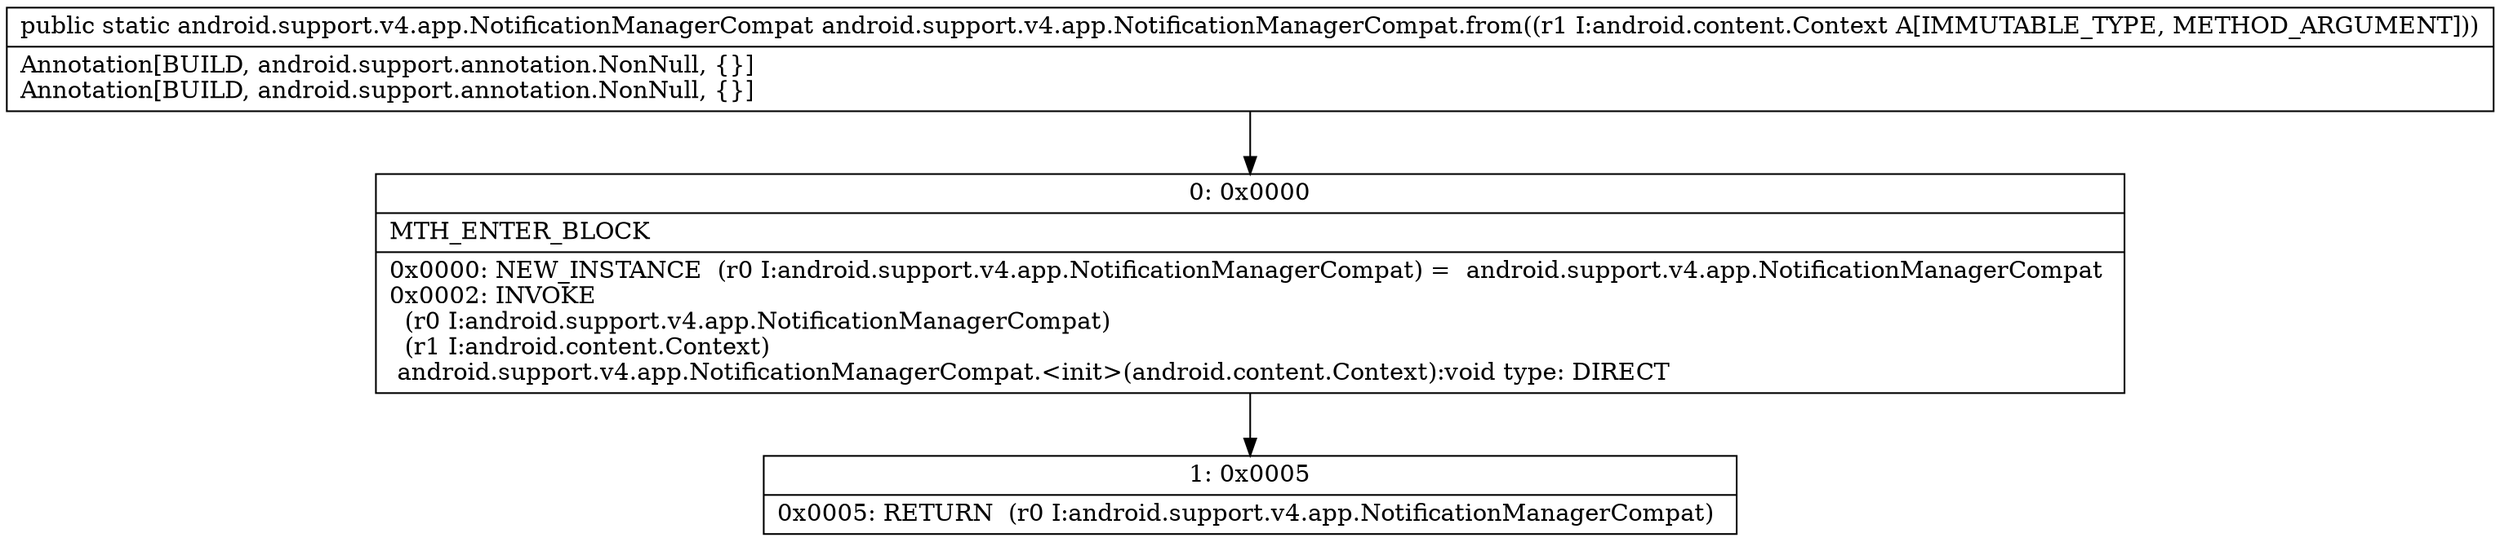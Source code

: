 digraph "CFG forandroid.support.v4.app.NotificationManagerCompat.from(Landroid\/content\/Context;)Landroid\/support\/v4\/app\/NotificationManagerCompat;" {
Node_0 [shape=record,label="{0\:\ 0x0000|MTH_ENTER_BLOCK\l|0x0000: NEW_INSTANCE  (r0 I:android.support.v4.app.NotificationManagerCompat) =  android.support.v4.app.NotificationManagerCompat \l0x0002: INVOKE  \l  (r0 I:android.support.v4.app.NotificationManagerCompat)\l  (r1 I:android.content.Context)\l android.support.v4.app.NotificationManagerCompat.\<init\>(android.content.Context):void type: DIRECT \l}"];
Node_1 [shape=record,label="{1\:\ 0x0005|0x0005: RETURN  (r0 I:android.support.v4.app.NotificationManagerCompat) \l}"];
MethodNode[shape=record,label="{public static android.support.v4.app.NotificationManagerCompat android.support.v4.app.NotificationManagerCompat.from((r1 I:android.content.Context A[IMMUTABLE_TYPE, METHOD_ARGUMENT]))  | Annotation[BUILD, android.support.annotation.NonNull, \{\}]\lAnnotation[BUILD, android.support.annotation.NonNull, \{\}]\l}"];
MethodNode -> Node_0;
Node_0 -> Node_1;
}

